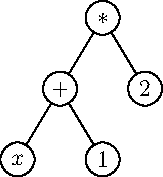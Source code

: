 //import drawtree;

path connection(pair c1, pair c2, path n1, path n2) {
    path c = c1--c2;
    slice s1 = cut(c, n1, 0);
    path l1 = s1.after;
    slice s2 = cut(l1, n2, 0);
    path l2 = s2.before;

    return l2;
}

real radius = 0.3cm;

real l1 = -1.25cm;
real l2 = -2.5cm;

pair cRoot = (0,0);
pair c1l = (-0.75cm,l1);
pair c1r = (0.75cm, l1);
pair c2ll = (-1.5cm, l2);
pair c2lr = (-0cm, l2);

path nRoot = circle(cRoot, radius);
path n1l = circle(c1l, radius);
path n1r = circle(c1r, radius);
path n2ll = circle(c2ll, radius);
path n2lr = circle(c2lr, radius);

label("$*$", cRoot-(0,0.02cm));
label("$+$", c1l);
label("$2$", c1r);
label("$x$", c2ll);
label("$1$", c2lr);

draw(nRoot);
draw(n1l);
draw(n1r);
draw(n2ll);
draw(n2lr);

draw(connection(cRoot, c1l, nRoot, n1l));
draw(connection(cRoot, c1r, nRoot, n1r));
draw(connection(c1l, c2ll, n1l, n2ll));
draw(connection(c1l, c2lr, n1l, n2lr));
